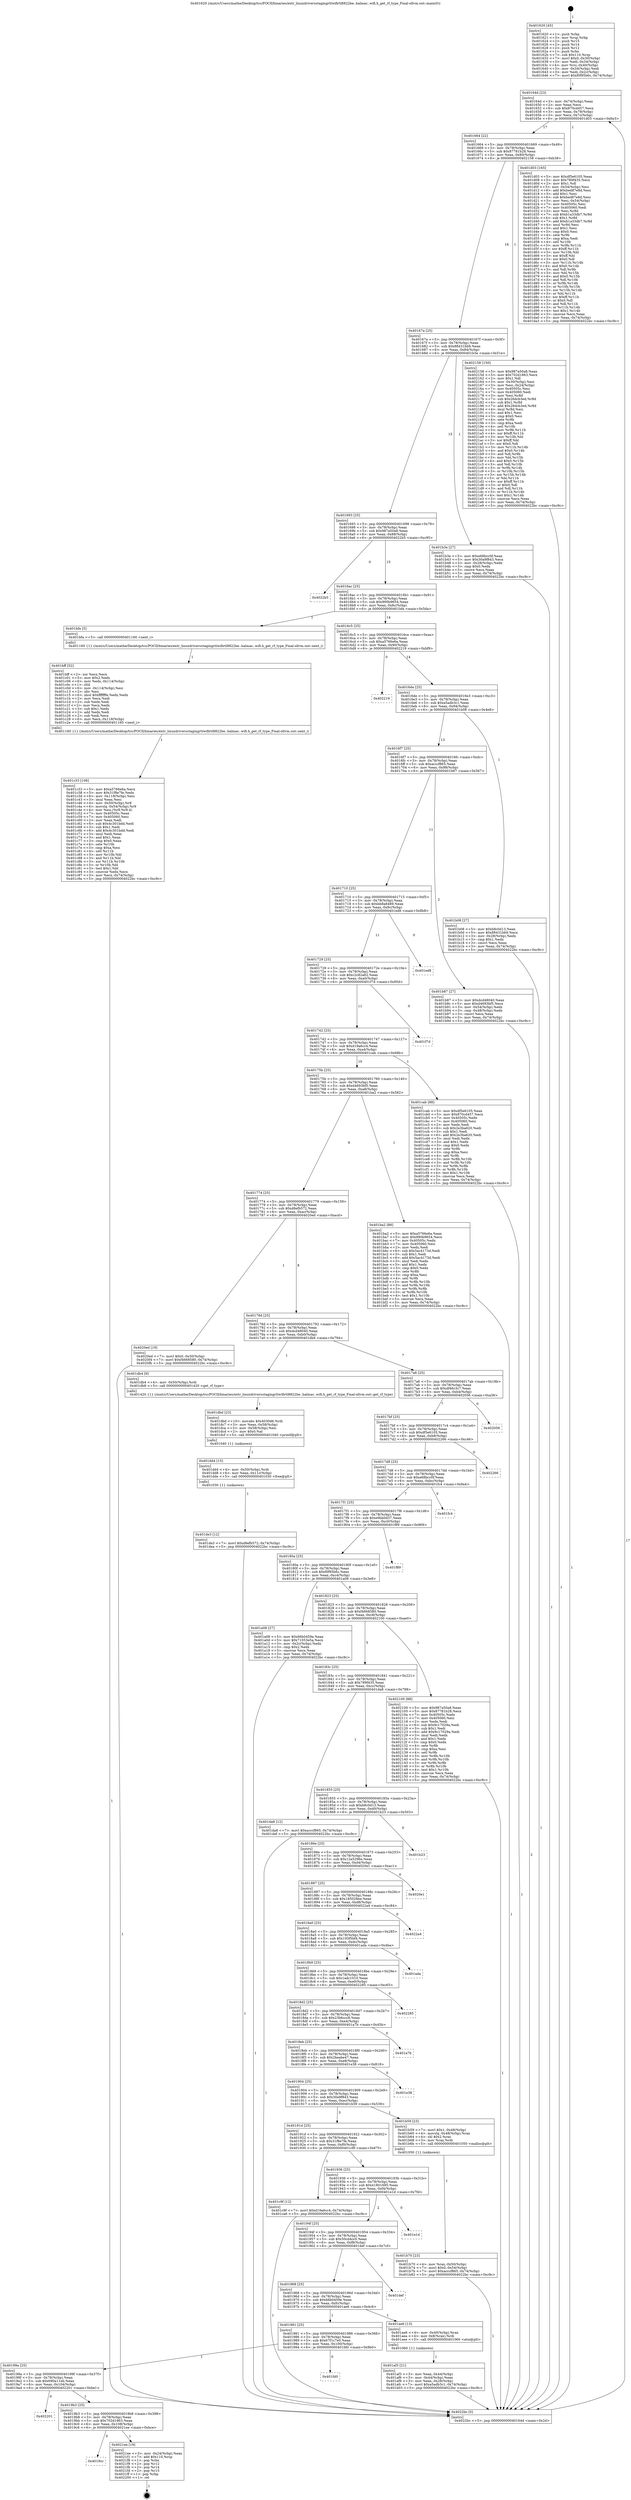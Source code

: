 digraph "0x401620" {
  label = "0x401620 (/mnt/c/Users/mathe/Desktop/tcc/POCII/binaries/extr_linuxdriversstagingrtlwifirtl8822be..halmac..wifi.h_get_rf_type_Final-ollvm.out::main(0))"
  labelloc = "t"
  node[shape=record]

  Entry [label="",width=0.3,height=0.3,shape=circle,fillcolor=black,style=filled]
  "0x40164d" [label="{
     0x40164d [23]\l
     | [instrs]\l
     &nbsp;&nbsp;0x40164d \<+3\>: mov -0x74(%rbp),%eax\l
     &nbsp;&nbsp;0x401650 \<+2\>: mov %eax,%ecx\l
     &nbsp;&nbsp;0x401652 \<+6\>: sub $0x870cd457,%ecx\l
     &nbsp;&nbsp;0x401658 \<+3\>: mov %eax,-0x78(%rbp)\l
     &nbsp;&nbsp;0x40165b \<+3\>: mov %ecx,-0x7c(%rbp)\l
     &nbsp;&nbsp;0x40165e \<+6\>: je 0000000000401d03 \<main+0x6e3\>\l
  }"]
  "0x401d03" [label="{
     0x401d03 [165]\l
     | [instrs]\l
     &nbsp;&nbsp;0x401d03 \<+5\>: mov $0xdf5e6105,%eax\l
     &nbsp;&nbsp;0x401d08 \<+5\>: mov $0x789f435,%ecx\l
     &nbsp;&nbsp;0x401d0d \<+2\>: mov $0x1,%dl\l
     &nbsp;&nbsp;0x401d0f \<+3\>: mov -0x54(%rbp),%esi\l
     &nbsp;&nbsp;0x401d12 \<+6\>: add $0xbed87e8d,%esi\l
     &nbsp;&nbsp;0x401d18 \<+3\>: add $0x1,%esi\l
     &nbsp;&nbsp;0x401d1b \<+6\>: sub $0xbed87e8d,%esi\l
     &nbsp;&nbsp;0x401d21 \<+3\>: mov %esi,-0x54(%rbp)\l
     &nbsp;&nbsp;0x401d24 \<+7\>: mov 0x40505c,%esi\l
     &nbsp;&nbsp;0x401d2b \<+7\>: mov 0x405060,%edi\l
     &nbsp;&nbsp;0x401d32 \<+3\>: mov %esi,%r8d\l
     &nbsp;&nbsp;0x401d35 \<+7\>: sub $0xb1a33db7,%r8d\l
     &nbsp;&nbsp;0x401d3c \<+4\>: sub $0x1,%r8d\l
     &nbsp;&nbsp;0x401d40 \<+7\>: add $0xb1a33db7,%r8d\l
     &nbsp;&nbsp;0x401d47 \<+4\>: imul %r8d,%esi\l
     &nbsp;&nbsp;0x401d4b \<+3\>: and $0x1,%esi\l
     &nbsp;&nbsp;0x401d4e \<+3\>: cmp $0x0,%esi\l
     &nbsp;&nbsp;0x401d51 \<+4\>: sete %r9b\l
     &nbsp;&nbsp;0x401d55 \<+3\>: cmp $0xa,%edi\l
     &nbsp;&nbsp;0x401d58 \<+4\>: setl %r10b\l
     &nbsp;&nbsp;0x401d5c \<+3\>: mov %r9b,%r11b\l
     &nbsp;&nbsp;0x401d5f \<+4\>: xor $0xff,%r11b\l
     &nbsp;&nbsp;0x401d63 \<+3\>: mov %r10b,%bl\l
     &nbsp;&nbsp;0x401d66 \<+3\>: xor $0xff,%bl\l
     &nbsp;&nbsp;0x401d69 \<+3\>: xor $0x0,%dl\l
     &nbsp;&nbsp;0x401d6c \<+3\>: mov %r11b,%r14b\l
     &nbsp;&nbsp;0x401d6f \<+4\>: and $0x0,%r14b\l
     &nbsp;&nbsp;0x401d73 \<+3\>: and %dl,%r9b\l
     &nbsp;&nbsp;0x401d76 \<+3\>: mov %bl,%r15b\l
     &nbsp;&nbsp;0x401d79 \<+4\>: and $0x0,%r15b\l
     &nbsp;&nbsp;0x401d7d \<+3\>: and %dl,%r10b\l
     &nbsp;&nbsp;0x401d80 \<+3\>: or %r9b,%r14b\l
     &nbsp;&nbsp;0x401d83 \<+3\>: or %r10b,%r15b\l
     &nbsp;&nbsp;0x401d86 \<+3\>: xor %r15b,%r14b\l
     &nbsp;&nbsp;0x401d89 \<+3\>: or %bl,%r11b\l
     &nbsp;&nbsp;0x401d8c \<+4\>: xor $0xff,%r11b\l
     &nbsp;&nbsp;0x401d90 \<+3\>: or $0x0,%dl\l
     &nbsp;&nbsp;0x401d93 \<+3\>: and %dl,%r11b\l
     &nbsp;&nbsp;0x401d96 \<+3\>: or %r11b,%r14b\l
     &nbsp;&nbsp;0x401d99 \<+4\>: test $0x1,%r14b\l
     &nbsp;&nbsp;0x401d9d \<+3\>: cmovne %ecx,%eax\l
     &nbsp;&nbsp;0x401da0 \<+3\>: mov %eax,-0x74(%rbp)\l
     &nbsp;&nbsp;0x401da3 \<+5\>: jmp 00000000004022bc \<main+0xc9c\>\l
  }"]
  "0x401664" [label="{
     0x401664 [22]\l
     | [instrs]\l
     &nbsp;&nbsp;0x401664 \<+5\>: jmp 0000000000401669 \<main+0x49\>\l
     &nbsp;&nbsp;0x401669 \<+3\>: mov -0x78(%rbp),%eax\l
     &nbsp;&nbsp;0x40166c \<+5\>: sub $0x87781b28,%eax\l
     &nbsp;&nbsp;0x401671 \<+3\>: mov %eax,-0x80(%rbp)\l
     &nbsp;&nbsp;0x401674 \<+6\>: je 0000000000402158 \<main+0xb38\>\l
  }"]
  Exit [label="",width=0.3,height=0.3,shape=circle,fillcolor=black,style=filled,peripheries=2]
  "0x402158" [label="{
     0x402158 [150]\l
     | [instrs]\l
     &nbsp;&nbsp;0x402158 \<+5\>: mov $0x987a50a8,%eax\l
     &nbsp;&nbsp;0x40215d \<+5\>: mov $0x702d1863,%ecx\l
     &nbsp;&nbsp;0x402162 \<+2\>: mov $0x1,%dl\l
     &nbsp;&nbsp;0x402164 \<+3\>: mov -0x30(%rbp),%esi\l
     &nbsp;&nbsp;0x402167 \<+3\>: mov %esi,-0x24(%rbp)\l
     &nbsp;&nbsp;0x40216a \<+7\>: mov 0x40505c,%esi\l
     &nbsp;&nbsp;0x402171 \<+7\>: mov 0x405060,%edi\l
     &nbsp;&nbsp;0x402178 \<+3\>: mov %esi,%r8d\l
     &nbsp;&nbsp;0x40217b \<+7\>: sub $0x26dcb3ed,%r8d\l
     &nbsp;&nbsp;0x402182 \<+4\>: sub $0x1,%r8d\l
     &nbsp;&nbsp;0x402186 \<+7\>: add $0x26dcb3ed,%r8d\l
     &nbsp;&nbsp;0x40218d \<+4\>: imul %r8d,%esi\l
     &nbsp;&nbsp;0x402191 \<+3\>: and $0x1,%esi\l
     &nbsp;&nbsp;0x402194 \<+3\>: cmp $0x0,%esi\l
     &nbsp;&nbsp;0x402197 \<+4\>: sete %r9b\l
     &nbsp;&nbsp;0x40219b \<+3\>: cmp $0xa,%edi\l
     &nbsp;&nbsp;0x40219e \<+4\>: setl %r10b\l
     &nbsp;&nbsp;0x4021a2 \<+3\>: mov %r9b,%r11b\l
     &nbsp;&nbsp;0x4021a5 \<+4\>: xor $0xff,%r11b\l
     &nbsp;&nbsp;0x4021a9 \<+3\>: mov %r10b,%bl\l
     &nbsp;&nbsp;0x4021ac \<+3\>: xor $0xff,%bl\l
     &nbsp;&nbsp;0x4021af \<+3\>: xor $0x0,%dl\l
     &nbsp;&nbsp;0x4021b2 \<+3\>: mov %r11b,%r14b\l
     &nbsp;&nbsp;0x4021b5 \<+4\>: and $0x0,%r14b\l
     &nbsp;&nbsp;0x4021b9 \<+3\>: and %dl,%r9b\l
     &nbsp;&nbsp;0x4021bc \<+3\>: mov %bl,%r15b\l
     &nbsp;&nbsp;0x4021bf \<+4\>: and $0x0,%r15b\l
     &nbsp;&nbsp;0x4021c3 \<+3\>: and %dl,%r10b\l
     &nbsp;&nbsp;0x4021c6 \<+3\>: or %r9b,%r14b\l
     &nbsp;&nbsp;0x4021c9 \<+3\>: or %r10b,%r15b\l
     &nbsp;&nbsp;0x4021cc \<+3\>: xor %r15b,%r14b\l
     &nbsp;&nbsp;0x4021cf \<+3\>: or %bl,%r11b\l
     &nbsp;&nbsp;0x4021d2 \<+4\>: xor $0xff,%r11b\l
     &nbsp;&nbsp;0x4021d6 \<+3\>: or $0x0,%dl\l
     &nbsp;&nbsp;0x4021d9 \<+3\>: and %dl,%r11b\l
     &nbsp;&nbsp;0x4021dc \<+3\>: or %r11b,%r14b\l
     &nbsp;&nbsp;0x4021df \<+4\>: test $0x1,%r14b\l
     &nbsp;&nbsp;0x4021e3 \<+3\>: cmovne %ecx,%eax\l
     &nbsp;&nbsp;0x4021e6 \<+3\>: mov %eax,-0x74(%rbp)\l
     &nbsp;&nbsp;0x4021e9 \<+5\>: jmp 00000000004022bc \<main+0xc9c\>\l
  }"]
  "0x40167a" [label="{
     0x40167a [25]\l
     | [instrs]\l
     &nbsp;&nbsp;0x40167a \<+5\>: jmp 000000000040167f \<main+0x5f\>\l
     &nbsp;&nbsp;0x40167f \<+3\>: mov -0x78(%rbp),%eax\l
     &nbsp;&nbsp;0x401682 \<+5\>: sub $0x88431bb9,%eax\l
     &nbsp;&nbsp;0x401687 \<+6\>: mov %eax,-0x84(%rbp)\l
     &nbsp;&nbsp;0x40168d \<+6\>: je 0000000000401b3e \<main+0x51e\>\l
  }"]
  "0x4019cc" [label="{
     0x4019cc\l
  }", style=dashed]
  "0x401b3e" [label="{
     0x401b3e [27]\l
     | [instrs]\l
     &nbsp;&nbsp;0x401b3e \<+5\>: mov $0xe68bcc0f,%eax\l
     &nbsp;&nbsp;0x401b43 \<+5\>: mov $0x30a9f843,%ecx\l
     &nbsp;&nbsp;0x401b48 \<+3\>: mov -0x28(%rbp),%edx\l
     &nbsp;&nbsp;0x401b4b \<+3\>: cmp $0x0,%edx\l
     &nbsp;&nbsp;0x401b4e \<+3\>: cmove %ecx,%eax\l
     &nbsp;&nbsp;0x401b51 \<+3\>: mov %eax,-0x74(%rbp)\l
     &nbsp;&nbsp;0x401b54 \<+5\>: jmp 00000000004022bc \<main+0xc9c\>\l
  }"]
  "0x401693" [label="{
     0x401693 [25]\l
     | [instrs]\l
     &nbsp;&nbsp;0x401693 \<+5\>: jmp 0000000000401698 \<main+0x78\>\l
     &nbsp;&nbsp;0x401698 \<+3\>: mov -0x78(%rbp),%eax\l
     &nbsp;&nbsp;0x40169b \<+5\>: sub $0x987a50a8,%eax\l
     &nbsp;&nbsp;0x4016a0 \<+6\>: mov %eax,-0x88(%rbp)\l
     &nbsp;&nbsp;0x4016a6 \<+6\>: je 00000000004022b5 \<main+0xc95\>\l
  }"]
  "0x4021ee" [label="{
     0x4021ee [19]\l
     | [instrs]\l
     &nbsp;&nbsp;0x4021ee \<+3\>: mov -0x24(%rbp),%eax\l
     &nbsp;&nbsp;0x4021f1 \<+7\>: add $0x110,%rsp\l
     &nbsp;&nbsp;0x4021f8 \<+1\>: pop %rbx\l
     &nbsp;&nbsp;0x4021f9 \<+2\>: pop %r12\l
     &nbsp;&nbsp;0x4021fb \<+2\>: pop %r14\l
     &nbsp;&nbsp;0x4021fd \<+2\>: pop %r15\l
     &nbsp;&nbsp;0x4021ff \<+1\>: pop %rbp\l
     &nbsp;&nbsp;0x402200 \<+1\>: ret\l
  }"]
  "0x4022b5" [label="{
     0x4022b5\l
  }", style=dashed]
  "0x4016ac" [label="{
     0x4016ac [25]\l
     | [instrs]\l
     &nbsp;&nbsp;0x4016ac \<+5\>: jmp 00000000004016b1 \<main+0x91\>\l
     &nbsp;&nbsp;0x4016b1 \<+3\>: mov -0x78(%rbp),%eax\l
     &nbsp;&nbsp;0x4016b4 \<+5\>: sub $0x990b9654,%eax\l
     &nbsp;&nbsp;0x4016b9 \<+6\>: mov %eax,-0x8c(%rbp)\l
     &nbsp;&nbsp;0x4016bf \<+6\>: je 0000000000401bfa \<main+0x5da\>\l
  }"]
  "0x4019b3" [label="{
     0x4019b3 [25]\l
     | [instrs]\l
     &nbsp;&nbsp;0x4019b3 \<+5\>: jmp 00000000004019b8 \<main+0x398\>\l
     &nbsp;&nbsp;0x4019b8 \<+3\>: mov -0x78(%rbp),%eax\l
     &nbsp;&nbsp;0x4019bb \<+5\>: sub $0x702d1863,%eax\l
     &nbsp;&nbsp;0x4019c0 \<+6\>: mov %eax,-0x108(%rbp)\l
     &nbsp;&nbsp;0x4019c6 \<+6\>: je 00000000004021ee \<main+0xbce\>\l
  }"]
  "0x401bfa" [label="{
     0x401bfa [5]\l
     | [instrs]\l
     &nbsp;&nbsp;0x401bfa \<+5\>: call 0000000000401160 \<next_i\>\l
     | [calls]\l
     &nbsp;&nbsp;0x401160 \{1\} (/mnt/c/Users/mathe/Desktop/tcc/POCII/binaries/extr_linuxdriversstagingrtlwifirtl8822be..halmac..wifi.h_get_rf_type_Final-ollvm.out::next_i)\l
  }"]
  "0x4016c5" [label="{
     0x4016c5 [25]\l
     | [instrs]\l
     &nbsp;&nbsp;0x4016c5 \<+5\>: jmp 00000000004016ca \<main+0xaa\>\l
     &nbsp;&nbsp;0x4016ca \<+3\>: mov -0x78(%rbp),%eax\l
     &nbsp;&nbsp;0x4016cd \<+5\>: sub $0xa5766e6a,%eax\l
     &nbsp;&nbsp;0x4016d2 \<+6\>: mov %eax,-0x90(%rbp)\l
     &nbsp;&nbsp;0x4016d8 \<+6\>: je 0000000000402219 \<main+0xbf9\>\l
  }"]
  "0x402201" [label="{
     0x402201\l
  }", style=dashed]
  "0x402219" [label="{
     0x402219\l
  }", style=dashed]
  "0x4016de" [label="{
     0x4016de [25]\l
     | [instrs]\l
     &nbsp;&nbsp;0x4016de \<+5\>: jmp 00000000004016e3 \<main+0xc3\>\l
     &nbsp;&nbsp;0x4016e3 \<+3\>: mov -0x78(%rbp),%eax\l
     &nbsp;&nbsp;0x4016e6 \<+5\>: sub $0xa5adb3c1,%eax\l
     &nbsp;&nbsp;0x4016eb \<+6\>: mov %eax,-0x94(%rbp)\l
     &nbsp;&nbsp;0x4016f1 \<+6\>: je 0000000000401b08 \<main+0x4e8\>\l
  }"]
  "0x40199a" [label="{
     0x40199a [25]\l
     | [instrs]\l
     &nbsp;&nbsp;0x40199a \<+5\>: jmp 000000000040199f \<main+0x37f\>\l
     &nbsp;&nbsp;0x40199f \<+3\>: mov -0x78(%rbp),%eax\l
     &nbsp;&nbsp;0x4019a2 \<+5\>: sub $0x690a11eb,%eax\l
     &nbsp;&nbsp;0x4019a7 \<+6\>: mov %eax,-0x104(%rbp)\l
     &nbsp;&nbsp;0x4019ad \<+6\>: je 0000000000402201 \<main+0xbe1\>\l
  }"]
  "0x401b08" [label="{
     0x401b08 [27]\l
     | [instrs]\l
     &nbsp;&nbsp;0x401b08 \<+5\>: mov $0xb8c0d13,%eax\l
     &nbsp;&nbsp;0x401b0d \<+5\>: mov $0x88431bb9,%ecx\l
     &nbsp;&nbsp;0x401b12 \<+3\>: mov -0x28(%rbp),%edx\l
     &nbsp;&nbsp;0x401b15 \<+3\>: cmp $0x1,%edx\l
     &nbsp;&nbsp;0x401b18 \<+3\>: cmovl %ecx,%eax\l
     &nbsp;&nbsp;0x401b1b \<+3\>: mov %eax,-0x74(%rbp)\l
     &nbsp;&nbsp;0x401b1e \<+5\>: jmp 00000000004022bc \<main+0xc9c\>\l
  }"]
  "0x4016f7" [label="{
     0x4016f7 [25]\l
     | [instrs]\l
     &nbsp;&nbsp;0x4016f7 \<+5\>: jmp 00000000004016fc \<main+0xdc\>\l
     &nbsp;&nbsp;0x4016fc \<+3\>: mov -0x78(%rbp),%eax\l
     &nbsp;&nbsp;0x4016ff \<+5\>: sub $0xacccf865,%eax\l
     &nbsp;&nbsp;0x401704 \<+6\>: mov %eax,-0x98(%rbp)\l
     &nbsp;&nbsp;0x40170a \<+6\>: je 0000000000401b87 \<main+0x567\>\l
  }"]
  "0x401fd0" [label="{
     0x401fd0\l
  }", style=dashed]
  "0x401b87" [label="{
     0x401b87 [27]\l
     | [instrs]\l
     &nbsp;&nbsp;0x401b87 \<+5\>: mov $0xdcd48040,%eax\l
     &nbsp;&nbsp;0x401b8c \<+5\>: mov $0xd4693bf5,%ecx\l
     &nbsp;&nbsp;0x401b91 \<+3\>: mov -0x54(%rbp),%edx\l
     &nbsp;&nbsp;0x401b94 \<+3\>: cmp -0x48(%rbp),%edx\l
     &nbsp;&nbsp;0x401b97 \<+3\>: cmovl %ecx,%eax\l
     &nbsp;&nbsp;0x401b9a \<+3\>: mov %eax,-0x74(%rbp)\l
     &nbsp;&nbsp;0x401b9d \<+5\>: jmp 00000000004022bc \<main+0xc9c\>\l
  }"]
  "0x401710" [label="{
     0x401710 [25]\l
     | [instrs]\l
     &nbsp;&nbsp;0x401710 \<+5\>: jmp 0000000000401715 \<main+0xf5\>\l
     &nbsp;&nbsp;0x401715 \<+3\>: mov -0x78(%rbp),%eax\l
     &nbsp;&nbsp;0x401718 \<+5\>: sub $0xbb8a8489,%eax\l
     &nbsp;&nbsp;0x40171d \<+6\>: mov %eax,-0x9c(%rbp)\l
     &nbsp;&nbsp;0x401723 \<+6\>: je 0000000000401ed8 \<main+0x8b8\>\l
  }"]
  "0x401de3" [label="{
     0x401de3 [12]\l
     | [instrs]\l
     &nbsp;&nbsp;0x401de3 \<+7\>: movl $0xd8efb572,-0x74(%rbp)\l
     &nbsp;&nbsp;0x401dea \<+5\>: jmp 00000000004022bc \<main+0xc9c\>\l
  }"]
  "0x401ed8" [label="{
     0x401ed8\l
  }", style=dashed]
  "0x401729" [label="{
     0x401729 [25]\l
     | [instrs]\l
     &nbsp;&nbsp;0x401729 \<+5\>: jmp 000000000040172e \<main+0x10e\>\l
     &nbsp;&nbsp;0x40172e \<+3\>: mov -0x78(%rbp),%eax\l
     &nbsp;&nbsp;0x401731 \<+5\>: sub $0xc2c82a62,%eax\l
     &nbsp;&nbsp;0x401736 \<+6\>: mov %eax,-0xa0(%rbp)\l
     &nbsp;&nbsp;0x40173c \<+6\>: je 0000000000401f7d \<main+0x95d\>\l
  }"]
  "0x401dd4" [label="{
     0x401dd4 [15]\l
     | [instrs]\l
     &nbsp;&nbsp;0x401dd4 \<+4\>: mov -0x50(%rbp),%rdi\l
     &nbsp;&nbsp;0x401dd8 \<+6\>: mov %eax,-0x11c(%rbp)\l
     &nbsp;&nbsp;0x401dde \<+5\>: call 0000000000401030 \<free@plt\>\l
     | [calls]\l
     &nbsp;&nbsp;0x401030 \{1\} (unknown)\l
  }"]
  "0x401f7d" [label="{
     0x401f7d\l
  }", style=dashed]
  "0x401742" [label="{
     0x401742 [25]\l
     | [instrs]\l
     &nbsp;&nbsp;0x401742 \<+5\>: jmp 0000000000401747 \<main+0x127\>\l
     &nbsp;&nbsp;0x401747 \<+3\>: mov -0x78(%rbp),%eax\l
     &nbsp;&nbsp;0x40174a \<+5\>: sub $0xd19a6cc4,%eax\l
     &nbsp;&nbsp;0x40174f \<+6\>: mov %eax,-0xa4(%rbp)\l
     &nbsp;&nbsp;0x401755 \<+6\>: je 0000000000401cab \<main+0x68b\>\l
  }"]
  "0x401dbd" [label="{
     0x401dbd [23]\l
     | [instrs]\l
     &nbsp;&nbsp;0x401dbd \<+10\>: movabs $0x4030d6,%rdi\l
     &nbsp;&nbsp;0x401dc7 \<+3\>: mov %eax,-0x58(%rbp)\l
     &nbsp;&nbsp;0x401dca \<+3\>: mov -0x58(%rbp),%esi\l
     &nbsp;&nbsp;0x401dcd \<+2\>: mov $0x0,%al\l
     &nbsp;&nbsp;0x401dcf \<+5\>: call 0000000000401040 \<printf@plt\>\l
     | [calls]\l
     &nbsp;&nbsp;0x401040 \{1\} (unknown)\l
  }"]
  "0x401cab" [label="{
     0x401cab [88]\l
     | [instrs]\l
     &nbsp;&nbsp;0x401cab \<+5\>: mov $0xdf5e6105,%eax\l
     &nbsp;&nbsp;0x401cb0 \<+5\>: mov $0x870cd457,%ecx\l
     &nbsp;&nbsp;0x401cb5 \<+7\>: mov 0x40505c,%edx\l
     &nbsp;&nbsp;0x401cbc \<+7\>: mov 0x405060,%esi\l
     &nbsp;&nbsp;0x401cc3 \<+2\>: mov %edx,%edi\l
     &nbsp;&nbsp;0x401cc5 \<+6\>: sub $0x2e3ba620,%edi\l
     &nbsp;&nbsp;0x401ccb \<+3\>: sub $0x1,%edi\l
     &nbsp;&nbsp;0x401cce \<+6\>: add $0x2e3ba620,%edi\l
     &nbsp;&nbsp;0x401cd4 \<+3\>: imul %edi,%edx\l
     &nbsp;&nbsp;0x401cd7 \<+3\>: and $0x1,%edx\l
     &nbsp;&nbsp;0x401cda \<+3\>: cmp $0x0,%edx\l
     &nbsp;&nbsp;0x401cdd \<+4\>: sete %r8b\l
     &nbsp;&nbsp;0x401ce1 \<+3\>: cmp $0xa,%esi\l
     &nbsp;&nbsp;0x401ce4 \<+4\>: setl %r9b\l
     &nbsp;&nbsp;0x401ce8 \<+3\>: mov %r8b,%r10b\l
     &nbsp;&nbsp;0x401ceb \<+3\>: and %r9b,%r10b\l
     &nbsp;&nbsp;0x401cee \<+3\>: xor %r9b,%r8b\l
     &nbsp;&nbsp;0x401cf1 \<+3\>: or %r8b,%r10b\l
     &nbsp;&nbsp;0x401cf4 \<+4\>: test $0x1,%r10b\l
     &nbsp;&nbsp;0x401cf8 \<+3\>: cmovne %ecx,%eax\l
     &nbsp;&nbsp;0x401cfb \<+3\>: mov %eax,-0x74(%rbp)\l
     &nbsp;&nbsp;0x401cfe \<+5\>: jmp 00000000004022bc \<main+0xc9c\>\l
  }"]
  "0x40175b" [label="{
     0x40175b [25]\l
     | [instrs]\l
     &nbsp;&nbsp;0x40175b \<+5\>: jmp 0000000000401760 \<main+0x140\>\l
     &nbsp;&nbsp;0x401760 \<+3\>: mov -0x78(%rbp),%eax\l
     &nbsp;&nbsp;0x401763 \<+5\>: sub $0xd4693bf5,%eax\l
     &nbsp;&nbsp;0x401768 \<+6\>: mov %eax,-0xa8(%rbp)\l
     &nbsp;&nbsp;0x40176e \<+6\>: je 0000000000401ba2 \<main+0x582\>\l
  }"]
  "0x401c33" [label="{
     0x401c33 [108]\l
     | [instrs]\l
     &nbsp;&nbsp;0x401c33 \<+5\>: mov $0xa5766e6a,%ecx\l
     &nbsp;&nbsp;0x401c38 \<+5\>: mov $0x31f8e7fe,%edx\l
     &nbsp;&nbsp;0x401c3d \<+6\>: mov -0x118(%rbp),%esi\l
     &nbsp;&nbsp;0x401c43 \<+3\>: imul %eax,%esi\l
     &nbsp;&nbsp;0x401c46 \<+4\>: mov -0x50(%rbp),%r8\l
     &nbsp;&nbsp;0x401c4a \<+4\>: movslq -0x54(%rbp),%r9\l
     &nbsp;&nbsp;0x401c4e \<+4\>: mov %esi,(%r8,%r9,4)\l
     &nbsp;&nbsp;0x401c52 \<+7\>: mov 0x40505c,%eax\l
     &nbsp;&nbsp;0x401c59 \<+7\>: mov 0x405060,%esi\l
     &nbsp;&nbsp;0x401c60 \<+2\>: mov %eax,%edi\l
     &nbsp;&nbsp;0x401c62 \<+6\>: sub $0x4c301bdd,%edi\l
     &nbsp;&nbsp;0x401c68 \<+3\>: sub $0x1,%edi\l
     &nbsp;&nbsp;0x401c6b \<+6\>: add $0x4c301bdd,%edi\l
     &nbsp;&nbsp;0x401c71 \<+3\>: imul %edi,%eax\l
     &nbsp;&nbsp;0x401c74 \<+3\>: and $0x1,%eax\l
     &nbsp;&nbsp;0x401c77 \<+3\>: cmp $0x0,%eax\l
     &nbsp;&nbsp;0x401c7a \<+4\>: sete %r10b\l
     &nbsp;&nbsp;0x401c7e \<+3\>: cmp $0xa,%esi\l
     &nbsp;&nbsp;0x401c81 \<+4\>: setl %r11b\l
     &nbsp;&nbsp;0x401c85 \<+3\>: mov %r10b,%bl\l
     &nbsp;&nbsp;0x401c88 \<+3\>: and %r11b,%bl\l
     &nbsp;&nbsp;0x401c8b \<+3\>: xor %r11b,%r10b\l
     &nbsp;&nbsp;0x401c8e \<+3\>: or %r10b,%bl\l
     &nbsp;&nbsp;0x401c91 \<+3\>: test $0x1,%bl\l
     &nbsp;&nbsp;0x401c94 \<+3\>: cmovne %edx,%ecx\l
     &nbsp;&nbsp;0x401c97 \<+3\>: mov %ecx,-0x74(%rbp)\l
     &nbsp;&nbsp;0x401c9a \<+5\>: jmp 00000000004022bc \<main+0xc9c\>\l
  }"]
  "0x401ba2" [label="{
     0x401ba2 [88]\l
     | [instrs]\l
     &nbsp;&nbsp;0x401ba2 \<+5\>: mov $0xa5766e6a,%eax\l
     &nbsp;&nbsp;0x401ba7 \<+5\>: mov $0x990b9654,%ecx\l
     &nbsp;&nbsp;0x401bac \<+7\>: mov 0x40505c,%edx\l
     &nbsp;&nbsp;0x401bb3 \<+7\>: mov 0x405060,%esi\l
     &nbsp;&nbsp;0x401bba \<+2\>: mov %edx,%edi\l
     &nbsp;&nbsp;0x401bbc \<+6\>: sub $0x5ac4173d,%edi\l
     &nbsp;&nbsp;0x401bc2 \<+3\>: sub $0x1,%edi\l
     &nbsp;&nbsp;0x401bc5 \<+6\>: add $0x5ac4173d,%edi\l
     &nbsp;&nbsp;0x401bcb \<+3\>: imul %edi,%edx\l
     &nbsp;&nbsp;0x401bce \<+3\>: and $0x1,%edx\l
     &nbsp;&nbsp;0x401bd1 \<+3\>: cmp $0x0,%edx\l
     &nbsp;&nbsp;0x401bd4 \<+4\>: sete %r8b\l
     &nbsp;&nbsp;0x401bd8 \<+3\>: cmp $0xa,%esi\l
     &nbsp;&nbsp;0x401bdb \<+4\>: setl %r9b\l
     &nbsp;&nbsp;0x401bdf \<+3\>: mov %r8b,%r10b\l
     &nbsp;&nbsp;0x401be2 \<+3\>: and %r9b,%r10b\l
     &nbsp;&nbsp;0x401be5 \<+3\>: xor %r9b,%r8b\l
     &nbsp;&nbsp;0x401be8 \<+3\>: or %r8b,%r10b\l
     &nbsp;&nbsp;0x401beb \<+4\>: test $0x1,%r10b\l
     &nbsp;&nbsp;0x401bef \<+3\>: cmovne %ecx,%eax\l
     &nbsp;&nbsp;0x401bf2 \<+3\>: mov %eax,-0x74(%rbp)\l
     &nbsp;&nbsp;0x401bf5 \<+5\>: jmp 00000000004022bc \<main+0xc9c\>\l
  }"]
  "0x401774" [label="{
     0x401774 [25]\l
     | [instrs]\l
     &nbsp;&nbsp;0x401774 \<+5\>: jmp 0000000000401779 \<main+0x159\>\l
     &nbsp;&nbsp;0x401779 \<+3\>: mov -0x78(%rbp),%eax\l
     &nbsp;&nbsp;0x40177c \<+5\>: sub $0xd8efb572,%eax\l
     &nbsp;&nbsp;0x401781 \<+6\>: mov %eax,-0xac(%rbp)\l
     &nbsp;&nbsp;0x401787 \<+6\>: je 00000000004020ed \<main+0xacd\>\l
  }"]
  "0x401bff" [label="{
     0x401bff [52]\l
     | [instrs]\l
     &nbsp;&nbsp;0x401bff \<+2\>: xor %ecx,%ecx\l
     &nbsp;&nbsp;0x401c01 \<+5\>: mov $0x2,%edx\l
     &nbsp;&nbsp;0x401c06 \<+6\>: mov %edx,-0x114(%rbp)\l
     &nbsp;&nbsp;0x401c0c \<+1\>: cltd\l
     &nbsp;&nbsp;0x401c0d \<+6\>: mov -0x114(%rbp),%esi\l
     &nbsp;&nbsp;0x401c13 \<+2\>: idiv %esi\l
     &nbsp;&nbsp;0x401c15 \<+6\>: imul $0xfffffffe,%edx,%edx\l
     &nbsp;&nbsp;0x401c1b \<+2\>: mov %ecx,%edi\l
     &nbsp;&nbsp;0x401c1d \<+2\>: sub %edx,%edi\l
     &nbsp;&nbsp;0x401c1f \<+2\>: mov %ecx,%edx\l
     &nbsp;&nbsp;0x401c21 \<+3\>: sub $0x1,%edx\l
     &nbsp;&nbsp;0x401c24 \<+2\>: add %edx,%edi\l
     &nbsp;&nbsp;0x401c26 \<+2\>: sub %edi,%ecx\l
     &nbsp;&nbsp;0x401c28 \<+6\>: mov %ecx,-0x118(%rbp)\l
     &nbsp;&nbsp;0x401c2e \<+5\>: call 0000000000401160 \<next_i\>\l
     | [calls]\l
     &nbsp;&nbsp;0x401160 \{1\} (/mnt/c/Users/mathe/Desktop/tcc/POCII/binaries/extr_linuxdriversstagingrtlwifirtl8822be..halmac..wifi.h_get_rf_type_Final-ollvm.out::next_i)\l
  }"]
  "0x4020ed" [label="{
     0x4020ed [19]\l
     | [instrs]\l
     &nbsp;&nbsp;0x4020ed \<+7\>: movl $0x0,-0x30(%rbp)\l
     &nbsp;&nbsp;0x4020f4 \<+7\>: movl $0xf4668580,-0x74(%rbp)\l
     &nbsp;&nbsp;0x4020fb \<+5\>: jmp 00000000004022bc \<main+0xc9c\>\l
  }"]
  "0x40178d" [label="{
     0x40178d [25]\l
     | [instrs]\l
     &nbsp;&nbsp;0x40178d \<+5\>: jmp 0000000000401792 \<main+0x172\>\l
     &nbsp;&nbsp;0x401792 \<+3\>: mov -0x78(%rbp),%eax\l
     &nbsp;&nbsp;0x401795 \<+5\>: sub $0xdcd48040,%eax\l
     &nbsp;&nbsp;0x40179a \<+6\>: mov %eax,-0xb0(%rbp)\l
     &nbsp;&nbsp;0x4017a0 \<+6\>: je 0000000000401db4 \<main+0x794\>\l
  }"]
  "0x401b70" [label="{
     0x401b70 [23]\l
     | [instrs]\l
     &nbsp;&nbsp;0x401b70 \<+4\>: mov %rax,-0x50(%rbp)\l
     &nbsp;&nbsp;0x401b74 \<+7\>: movl $0x0,-0x54(%rbp)\l
     &nbsp;&nbsp;0x401b7b \<+7\>: movl $0xacccf865,-0x74(%rbp)\l
     &nbsp;&nbsp;0x401b82 \<+5\>: jmp 00000000004022bc \<main+0xc9c\>\l
  }"]
  "0x401db4" [label="{
     0x401db4 [9]\l
     | [instrs]\l
     &nbsp;&nbsp;0x401db4 \<+4\>: mov -0x50(%rbp),%rdi\l
     &nbsp;&nbsp;0x401db8 \<+5\>: call 0000000000401420 \<get_rf_type\>\l
     | [calls]\l
     &nbsp;&nbsp;0x401420 \{1\} (/mnt/c/Users/mathe/Desktop/tcc/POCII/binaries/extr_linuxdriversstagingrtlwifirtl8822be..halmac..wifi.h_get_rf_type_Final-ollvm.out::get_rf_type)\l
  }"]
  "0x4017a6" [label="{
     0x4017a6 [25]\l
     | [instrs]\l
     &nbsp;&nbsp;0x4017a6 \<+5\>: jmp 00000000004017ab \<main+0x18b\>\l
     &nbsp;&nbsp;0x4017ab \<+3\>: mov -0x78(%rbp),%eax\l
     &nbsp;&nbsp;0x4017ae \<+5\>: sub $0xdf46c3c7,%eax\l
     &nbsp;&nbsp;0x4017b3 \<+6\>: mov %eax,-0xb4(%rbp)\l
     &nbsp;&nbsp;0x4017b9 \<+6\>: je 0000000000402056 \<main+0xa36\>\l
  }"]
  "0x401af3" [label="{
     0x401af3 [21]\l
     | [instrs]\l
     &nbsp;&nbsp;0x401af3 \<+3\>: mov %eax,-0x44(%rbp)\l
     &nbsp;&nbsp;0x401af6 \<+3\>: mov -0x44(%rbp),%eax\l
     &nbsp;&nbsp;0x401af9 \<+3\>: mov %eax,-0x28(%rbp)\l
     &nbsp;&nbsp;0x401afc \<+7\>: movl $0xa5adb3c1,-0x74(%rbp)\l
     &nbsp;&nbsp;0x401b03 \<+5\>: jmp 00000000004022bc \<main+0xc9c\>\l
  }"]
  "0x402056" [label="{
     0x402056\l
  }", style=dashed]
  "0x4017bf" [label="{
     0x4017bf [25]\l
     | [instrs]\l
     &nbsp;&nbsp;0x4017bf \<+5\>: jmp 00000000004017c4 \<main+0x1a4\>\l
     &nbsp;&nbsp;0x4017c4 \<+3\>: mov -0x78(%rbp),%eax\l
     &nbsp;&nbsp;0x4017c7 \<+5\>: sub $0xdf5e6105,%eax\l
     &nbsp;&nbsp;0x4017cc \<+6\>: mov %eax,-0xb8(%rbp)\l
     &nbsp;&nbsp;0x4017d2 \<+6\>: je 0000000000402266 \<main+0xc46\>\l
  }"]
  "0x401981" [label="{
     0x401981 [25]\l
     | [instrs]\l
     &nbsp;&nbsp;0x401981 \<+5\>: jmp 0000000000401986 \<main+0x366\>\l
     &nbsp;&nbsp;0x401986 \<+3\>: mov -0x78(%rbp),%eax\l
     &nbsp;&nbsp;0x401989 \<+5\>: sub $0x67f1c7e0,%eax\l
     &nbsp;&nbsp;0x40198e \<+6\>: mov %eax,-0x100(%rbp)\l
     &nbsp;&nbsp;0x401994 \<+6\>: je 0000000000401fd0 \<main+0x9b0\>\l
  }"]
  "0x402266" [label="{
     0x402266\l
  }", style=dashed]
  "0x4017d8" [label="{
     0x4017d8 [25]\l
     | [instrs]\l
     &nbsp;&nbsp;0x4017d8 \<+5\>: jmp 00000000004017dd \<main+0x1bd\>\l
     &nbsp;&nbsp;0x4017dd \<+3\>: mov -0x78(%rbp),%eax\l
     &nbsp;&nbsp;0x4017e0 \<+5\>: sub $0xe68bcc0f,%eax\l
     &nbsp;&nbsp;0x4017e5 \<+6\>: mov %eax,-0xbc(%rbp)\l
     &nbsp;&nbsp;0x4017eb \<+6\>: je 0000000000401fc4 \<main+0x9a4\>\l
  }"]
  "0x401ae6" [label="{
     0x401ae6 [13]\l
     | [instrs]\l
     &nbsp;&nbsp;0x401ae6 \<+4\>: mov -0x40(%rbp),%rax\l
     &nbsp;&nbsp;0x401aea \<+4\>: mov 0x8(%rax),%rdi\l
     &nbsp;&nbsp;0x401aee \<+5\>: call 0000000000401060 \<atoi@plt\>\l
     | [calls]\l
     &nbsp;&nbsp;0x401060 \{1\} (unknown)\l
  }"]
  "0x401fc4" [label="{
     0x401fc4\l
  }", style=dashed]
  "0x4017f1" [label="{
     0x4017f1 [25]\l
     | [instrs]\l
     &nbsp;&nbsp;0x4017f1 \<+5\>: jmp 00000000004017f6 \<main+0x1d6\>\l
     &nbsp;&nbsp;0x4017f6 \<+3\>: mov -0x78(%rbp),%eax\l
     &nbsp;&nbsp;0x4017f9 \<+5\>: sub $0xe9bb0d37,%eax\l
     &nbsp;&nbsp;0x4017fe \<+6\>: mov %eax,-0xc0(%rbp)\l
     &nbsp;&nbsp;0x401804 \<+6\>: je 0000000000401f89 \<main+0x969\>\l
  }"]
  "0x401968" [label="{
     0x401968 [25]\l
     | [instrs]\l
     &nbsp;&nbsp;0x401968 \<+5\>: jmp 000000000040196d \<main+0x34d\>\l
     &nbsp;&nbsp;0x40196d \<+3\>: mov -0x78(%rbp),%eax\l
     &nbsp;&nbsp;0x401970 \<+5\>: sub $0x66b0459e,%eax\l
     &nbsp;&nbsp;0x401975 \<+6\>: mov %eax,-0xfc(%rbp)\l
     &nbsp;&nbsp;0x40197b \<+6\>: je 0000000000401ae6 \<main+0x4c6\>\l
  }"]
  "0x401f89" [label="{
     0x401f89\l
  }", style=dashed]
  "0x40180a" [label="{
     0x40180a [25]\l
     | [instrs]\l
     &nbsp;&nbsp;0x40180a \<+5\>: jmp 000000000040180f \<main+0x1ef\>\l
     &nbsp;&nbsp;0x40180f \<+3\>: mov -0x78(%rbp),%eax\l
     &nbsp;&nbsp;0x401812 \<+5\>: sub $0xf0f95b6c,%eax\l
     &nbsp;&nbsp;0x401817 \<+6\>: mov %eax,-0xc4(%rbp)\l
     &nbsp;&nbsp;0x40181d \<+6\>: je 0000000000401a08 \<main+0x3e8\>\l
  }"]
  "0x401def" [label="{
     0x401def\l
  }", style=dashed]
  "0x401a08" [label="{
     0x401a08 [27]\l
     | [instrs]\l
     &nbsp;&nbsp;0x401a08 \<+5\>: mov $0x66b0459e,%eax\l
     &nbsp;&nbsp;0x401a0d \<+5\>: mov $0x71053e5a,%ecx\l
     &nbsp;&nbsp;0x401a12 \<+3\>: mov -0x2c(%rbp),%edx\l
     &nbsp;&nbsp;0x401a15 \<+3\>: cmp $0x2,%edx\l
     &nbsp;&nbsp;0x401a18 \<+3\>: cmovne %ecx,%eax\l
     &nbsp;&nbsp;0x401a1b \<+3\>: mov %eax,-0x74(%rbp)\l
     &nbsp;&nbsp;0x401a1e \<+5\>: jmp 00000000004022bc \<main+0xc9c\>\l
  }"]
  "0x401823" [label="{
     0x401823 [25]\l
     | [instrs]\l
     &nbsp;&nbsp;0x401823 \<+5\>: jmp 0000000000401828 \<main+0x208\>\l
     &nbsp;&nbsp;0x401828 \<+3\>: mov -0x78(%rbp),%eax\l
     &nbsp;&nbsp;0x40182b \<+5\>: sub $0xf4668580,%eax\l
     &nbsp;&nbsp;0x401830 \<+6\>: mov %eax,-0xc8(%rbp)\l
     &nbsp;&nbsp;0x401836 \<+6\>: je 0000000000402100 \<main+0xae0\>\l
  }"]
  "0x4022bc" [label="{
     0x4022bc [5]\l
     | [instrs]\l
     &nbsp;&nbsp;0x4022bc \<+5\>: jmp 000000000040164d \<main+0x2d\>\l
  }"]
  "0x401620" [label="{
     0x401620 [45]\l
     | [instrs]\l
     &nbsp;&nbsp;0x401620 \<+1\>: push %rbp\l
     &nbsp;&nbsp;0x401621 \<+3\>: mov %rsp,%rbp\l
     &nbsp;&nbsp;0x401624 \<+2\>: push %r15\l
     &nbsp;&nbsp;0x401626 \<+2\>: push %r14\l
     &nbsp;&nbsp;0x401628 \<+2\>: push %r12\l
     &nbsp;&nbsp;0x40162a \<+1\>: push %rbx\l
     &nbsp;&nbsp;0x40162b \<+7\>: sub $0x110,%rsp\l
     &nbsp;&nbsp;0x401632 \<+7\>: movl $0x0,-0x30(%rbp)\l
     &nbsp;&nbsp;0x401639 \<+3\>: mov %edi,-0x34(%rbp)\l
     &nbsp;&nbsp;0x40163c \<+4\>: mov %rsi,-0x40(%rbp)\l
     &nbsp;&nbsp;0x401640 \<+3\>: mov -0x34(%rbp),%edi\l
     &nbsp;&nbsp;0x401643 \<+3\>: mov %edi,-0x2c(%rbp)\l
     &nbsp;&nbsp;0x401646 \<+7\>: movl $0xf0f95b6c,-0x74(%rbp)\l
  }"]
  "0x40194f" [label="{
     0x40194f [25]\l
     | [instrs]\l
     &nbsp;&nbsp;0x40194f \<+5\>: jmp 0000000000401954 \<main+0x334\>\l
     &nbsp;&nbsp;0x401954 \<+3\>: mov -0x78(%rbp),%eax\l
     &nbsp;&nbsp;0x401957 \<+5\>: sub $0x50cd4cc0,%eax\l
     &nbsp;&nbsp;0x40195c \<+6\>: mov %eax,-0xf8(%rbp)\l
     &nbsp;&nbsp;0x401962 \<+6\>: je 0000000000401def \<main+0x7cf\>\l
  }"]
  "0x402100" [label="{
     0x402100 [88]\l
     | [instrs]\l
     &nbsp;&nbsp;0x402100 \<+5\>: mov $0x987a50a8,%eax\l
     &nbsp;&nbsp;0x402105 \<+5\>: mov $0x87781b28,%ecx\l
     &nbsp;&nbsp;0x40210a \<+7\>: mov 0x40505c,%edx\l
     &nbsp;&nbsp;0x402111 \<+7\>: mov 0x405060,%esi\l
     &nbsp;&nbsp;0x402118 \<+2\>: mov %edx,%edi\l
     &nbsp;&nbsp;0x40211a \<+6\>: sub $0x9c17029a,%edi\l
     &nbsp;&nbsp;0x402120 \<+3\>: sub $0x1,%edi\l
     &nbsp;&nbsp;0x402123 \<+6\>: add $0x9c17029a,%edi\l
     &nbsp;&nbsp;0x402129 \<+3\>: imul %edi,%edx\l
     &nbsp;&nbsp;0x40212c \<+3\>: and $0x1,%edx\l
     &nbsp;&nbsp;0x40212f \<+3\>: cmp $0x0,%edx\l
     &nbsp;&nbsp;0x402132 \<+4\>: sete %r8b\l
     &nbsp;&nbsp;0x402136 \<+3\>: cmp $0xa,%esi\l
     &nbsp;&nbsp;0x402139 \<+4\>: setl %r9b\l
     &nbsp;&nbsp;0x40213d \<+3\>: mov %r8b,%r10b\l
     &nbsp;&nbsp;0x402140 \<+3\>: and %r9b,%r10b\l
     &nbsp;&nbsp;0x402143 \<+3\>: xor %r9b,%r8b\l
     &nbsp;&nbsp;0x402146 \<+3\>: or %r8b,%r10b\l
     &nbsp;&nbsp;0x402149 \<+4\>: test $0x1,%r10b\l
     &nbsp;&nbsp;0x40214d \<+3\>: cmovne %ecx,%eax\l
     &nbsp;&nbsp;0x402150 \<+3\>: mov %eax,-0x74(%rbp)\l
     &nbsp;&nbsp;0x402153 \<+5\>: jmp 00000000004022bc \<main+0xc9c\>\l
  }"]
  "0x40183c" [label="{
     0x40183c [25]\l
     | [instrs]\l
     &nbsp;&nbsp;0x40183c \<+5\>: jmp 0000000000401841 \<main+0x221\>\l
     &nbsp;&nbsp;0x401841 \<+3\>: mov -0x78(%rbp),%eax\l
     &nbsp;&nbsp;0x401844 \<+5\>: sub $0x789f435,%eax\l
     &nbsp;&nbsp;0x401849 \<+6\>: mov %eax,-0xcc(%rbp)\l
     &nbsp;&nbsp;0x40184f \<+6\>: je 0000000000401da8 \<main+0x788\>\l
  }"]
  "0x401e1d" [label="{
     0x401e1d\l
  }", style=dashed]
  "0x401da8" [label="{
     0x401da8 [12]\l
     | [instrs]\l
     &nbsp;&nbsp;0x401da8 \<+7\>: movl $0xacccf865,-0x74(%rbp)\l
     &nbsp;&nbsp;0x401daf \<+5\>: jmp 00000000004022bc \<main+0xc9c\>\l
  }"]
  "0x401855" [label="{
     0x401855 [25]\l
     | [instrs]\l
     &nbsp;&nbsp;0x401855 \<+5\>: jmp 000000000040185a \<main+0x23a\>\l
     &nbsp;&nbsp;0x40185a \<+3\>: mov -0x78(%rbp),%eax\l
     &nbsp;&nbsp;0x40185d \<+5\>: sub $0xb8c0d13,%eax\l
     &nbsp;&nbsp;0x401862 \<+6\>: mov %eax,-0xd0(%rbp)\l
     &nbsp;&nbsp;0x401868 \<+6\>: je 0000000000401b23 \<main+0x503\>\l
  }"]
  "0x401936" [label="{
     0x401936 [25]\l
     | [instrs]\l
     &nbsp;&nbsp;0x401936 \<+5\>: jmp 000000000040193b \<main+0x31b\>\l
     &nbsp;&nbsp;0x40193b \<+3\>: mov -0x78(%rbp),%eax\l
     &nbsp;&nbsp;0x40193e \<+5\>: sub $0x41801695,%eax\l
     &nbsp;&nbsp;0x401943 \<+6\>: mov %eax,-0xf4(%rbp)\l
     &nbsp;&nbsp;0x401949 \<+6\>: je 0000000000401e1d \<main+0x7fd\>\l
  }"]
  "0x401b23" [label="{
     0x401b23\l
  }", style=dashed]
  "0x40186e" [label="{
     0x40186e [25]\l
     | [instrs]\l
     &nbsp;&nbsp;0x40186e \<+5\>: jmp 0000000000401873 \<main+0x253\>\l
     &nbsp;&nbsp;0x401873 \<+3\>: mov -0x78(%rbp),%eax\l
     &nbsp;&nbsp;0x401876 \<+5\>: sub $0x12a5296e,%eax\l
     &nbsp;&nbsp;0x40187b \<+6\>: mov %eax,-0xd4(%rbp)\l
     &nbsp;&nbsp;0x401881 \<+6\>: je 00000000004020e1 \<main+0xac1\>\l
  }"]
  "0x401c9f" [label="{
     0x401c9f [12]\l
     | [instrs]\l
     &nbsp;&nbsp;0x401c9f \<+7\>: movl $0xd19a6cc4,-0x74(%rbp)\l
     &nbsp;&nbsp;0x401ca6 \<+5\>: jmp 00000000004022bc \<main+0xc9c\>\l
  }"]
  "0x4020e1" [label="{
     0x4020e1\l
  }", style=dashed]
  "0x401887" [label="{
     0x401887 [25]\l
     | [instrs]\l
     &nbsp;&nbsp;0x401887 \<+5\>: jmp 000000000040188c \<main+0x26c\>\l
     &nbsp;&nbsp;0x40188c \<+3\>: mov -0x78(%rbp),%eax\l
     &nbsp;&nbsp;0x40188f \<+5\>: sub $0x185028ee,%eax\l
     &nbsp;&nbsp;0x401894 \<+6\>: mov %eax,-0xd8(%rbp)\l
     &nbsp;&nbsp;0x40189a \<+6\>: je 00000000004022a4 \<main+0xc84\>\l
  }"]
  "0x40191d" [label="{
     0x40191d [25]\l
     | [instrs]\l
     &nbsp;&nbsp;0x40191d \<+5\>: jmp 0000000000401922 \<main+0x302\>\l
     &nbsp;&nbsp;0x401922 \<+3\>: mov -0x78(%rbp),%eax\l
     &nbsp;&nbsp;0x401925 \<+5\>: sub $0x31f8e7fe,%eax\l
     &nbsp;&nbsp;0x40192a \<+6\>: mov %eax,-0xf0(%rbp)\l
     &nbsp;&nbsp;0x401930 \<+6\>: je 0000000000401c9f \<main+0x67f\>\l
  }"]
  "0x4022a4" [label="{
     0x4022a4\l
  }", style=dashed]
  "0x4018a0" [label="{
     0x4018a0 [25]\l
     | [instrs]\l
     &nbsp;&nbsp;0x4018a0 \<+5\>: jmp 00000000004018a5 \<main+0x285\>\l
     &nbsp;&nbsp;0x4018a5 \<+3\>: mov -0x78(%rbp),%eax\l
     &nbsp;&nbsp;0x4018a8 \<+5\>: sub $0x193f5bf4,%eax\l
     &nbsp;&nbsp;0x4018ad \<+6\>: mov %eax,-0xdc(%rbp)\l
     &nbsp;&nbsp;0x4018b3 \<+6\>: je 0000000000401ada \<main+0x4ba\>\l
  }"]
  "0x401b59" [label="{
     0x401b59 [23]\l
     | [instrs]\l
     &nbsp;&nbsp;0x401b59 \<+7\>: movl $0x1,-0x48(%rbp)\l
     &nbsp;&nbsp;0x401b60 \<+4\>: movslq -0x48(%rbp),%rax\l
     &nbsp;&nbsp;0x401b64 \<+4\>: shl $0x2,%rax\l
     &nbsp;&nbsp;0x401b68 \<+3\>: mov %rax,%rdi\l
     &nbsp;&nbsp;0x401b6b \<+5\>: call 0000000000401050 \<malloc@plt\>\l
     | [calls]\l
     &nbsp;&nbsp;0x401050 \{1\} (unknown)\l
  }"]
  "0x401ada" [label="{
     0x401ada\l
  }", style=dashed]
  "0x4018b9" [label="{
     0x4018b9 [25]\l
     | [instrs]\l
     &nbsp;&nbsp;0x4018b9 \<+5\>: jmp 00000000004018be \<main+0x29e\>\l
     &nbsp;&nbsp;0x4018be \<+3\>: mov -0x78(%rbp),%eax\l
     &nbsp;&nbsp;0x4018c1 \<+5\>: sub $0x1adc1010,%eax\l
     &nbsp;&nbsp;0x4018c6 \<+6\>: mov %eax,-0xe0(%rbp)\l
     &nbsp;&nbsp;0x4018cc \<+6\>: je 0000000000402285 \<main+0xc65\>\l
  }"]
  "0x401904" [label="{
     0x401904 [25]\l
     | [instrs]\l
     &nbsp;&nbsp;0x401904 \<+5\>: jmp 0000000000401909 \<main+0x2e9\>\l
     &nbsp;&nbsp;0x401909 \<+3\>: mov -0x78(%rbp),%eax\l
     &nbsp;&nbsp;0x40190c \<+5\>: sub $0x30a9f843,%eax\l
     &nbsp;&nbsp;0x401911 \<+6\>: mov %eax,-0xec(%rbp)\l
     &nbsp;&nbsp;0x401917 \<+6\>: je 0000000000401b59 \<main+0x539\>\l
  }"]
  "0x402285" [label="{
     0x402285\l
  }", style=dashed]
  "0x4018d2" [label="{
     0x4018d2 [25]\l
     | [instrs]\l
     &nbsp;&nbsp;0x4018d2 \<+5\>: jmp 00000000004018d7 \<main+0x2b7\>\l
     &nbsp;&nbsp;0x4018d7 \<+3\>: mov -0x78(%rbp),%eax\l
     &nbsp;&nbsp;0x4018da \<+5\>: sub $0x23b6ccc8,%eax\l
     &nbsp;&nbsp;0x4018df \<+6\>: mov %eax,-0xe4(%rbp)\l
     &nbsp;&nbsp;0x4018e5 \<+6\>: je 0000000000401a7b \<main+0x45b\>\l
  }"]
  "0x401e38" [label="{
     0x401e38\l
  }", style=dashed]
  "0x401a7b" [label="{
     0x401a7b\l
  }", style=dashed]
  "0x4018eb" [label="{
     0x4018eb [25]\l
     | [instrs]\l
     &nbsp;&nbsp;0x4018eb \<+5\>: jmp 00000000004018f0 \<main+0x2d0\>\l
     &nbsp;&nbsp;0x4018f0 \<+3\>: mov -0x78(%rbp),%eax\l
     &nbsp;&nbsp;0x4018f3 \<+5\>: sub $0x2beabe47,%eax\l
     &nbsp;&nbsp;0x4018f8 \<+6\>: mov %eax,-0xe8(%rbp)\l
     &nbsp;&nbsp;0x4018fe \<+6\>: je 0000000000401e38 \<main+0x818\>\l
  }"]
  Entry -> "0x401620" [label=" 1"]
  "0x40164d" -> "0x401d03" [label=" 1"]
  "0x40164d" -> "0x401664" [label=" 17"]
  "0x4021ee" -> Exit [label=" 1"]
  "0x401664" -> "0x402158" [label=" 1"]
  "0x401664" -> "0x40167a" [label=" 16"]
  "0x4019b3" -> "0x4019cc" [label=" 0"]
  "0x40167a" -> "0x401b3e" [label=" 1"]
  "0x40167a" -> "0x401693" [label=" 15"]
  "0x4019b3" -> "0x4021ee" [label=" 1"]
  "0x401693" -> "0x4022b5" [label=" 0"]
  "0x401693" -> "0x4016ac" [label=" 15"]
  "0x40199a" -> "0x4019b3" [label=" 1"]
  "0x4016ac" -> "0x401bfa" [label=" 1"]
  "0x4016ac" -> "0x4016c5" [label=" 14"]
  "0x40199a" -> "0x402201" [label=" 0"]
  "0x4016c5" -> "0x402219" [label=" 0"]
  "0x4016c5" -> "0x4016de" [label=" 14"]
  "0x401981" -> "0x40199a" [label=" 1"]
  "0x4016de" -> "0x401b08" [label=" 1"]
  "0x4016de" -> "0x4016f7" [label=" 13"]
  "0x401981" -> "0x401fd0" [label=" 0"]
  "0x4016f7" -> "0x401b87" [label=" 2"]
  "0x4016f7" -> "0x401710" [label=" 11"]
  "0x402158" -> "0x4022bc" [label=" 1"]
  "0x401710" -> "0x401ed8" [label=" 0"]
  "0x401710" -> "0x401729" [label=" 11"]
  "0x402100" -> "0x4022bc" [label=" 1"]
  "0x401729" -> "0x401f7d" [label=" 0"]
  "0x401729" -> "0x401742" [label=" 11"]
  "0x4020ed" -> "0x4022bc" [label=" 1"]
  "0x401742" -> "0x401cab" [label=" 1"]
  "0x401742" -> "0x40175b" [label=" 10"]
  "0x401de3" -> "0x4022bc" [label=" 1"]
  "0x40175b" -> "0x401ba2" [label=" 1"]
  "0x40175b" -> "0x401774" [label=" 9"]
  "0x401dd4" -> "0x401de3" [label=" 1"]
  "0x401774" -> "0x4020ed" [label=" 1"]
  "0x401774" -> "0x40178d" [label=" 8"]
  "0x401dbd" -> "0x401dd4" [label=" 1"]
  "0x40178d" -> "0x401db4" [label=" 1"]
  "0x40178d" -> "0x4017a6" [label=" 7"]
  "0x401db4" -> "0x401dbd" [label=" 1"]
  "0x4017a6" -> "0x402056" [label=" 0"]
  "0x4017a6" -> "0x4017bf" [label=" 7"]
  "0x401da8" -> "0x4022bc" [label=" 1"]
  "0x4017bf" -> "0x402266" [label=" 0"]
  "0x4017bf" -> "0x4017d8" [label=" 7"]
  "0x401d03" -> "0x4022bc" [label=" 1"]
  "0x4017d8" -> "0x401fc4" [label=" 0"]
  "0x4017d8" -> "0x4017f1" [label=" 7"]
  "0x401cab" -> "0x4022bc" [label=" 1"]
  "0x4017f1" -> "0x401f89" [label=" 0"]
  "0x4017f1" -> "0x40180a" [label=" 7"]
  "0x401c33" -> "0x4022bc" [label=" 1"]
  "0x40180a" -> "0x401a08" [label=" 1"]
  "0x40180a" -> "0x401823" [label=" 6"]
  "0x401a08" -> "0x4022bc" [label=" 1"]
  "0x401620" -> "0x40164d" [label=" 1"]
  "0x4022bc" -> "0x40164d" [label=" 17"]
  "0x401bff" -> "0x401c33" [label=" 1"]
  "0x401823" -> "0x402100" [label=" 1"]
  "0x401823" -> "0x40183c" [label=" 5"]
  "0x401ba2" -> "0x4022bc" [label=" 1"]
  "0x40183c" -> "0x401da8" [label=" 1"]
  "0x40183c" -> "0x401855" [label=" 4"]
  "0x401b87" -> "0x4022bc" [label=" 2"]
  "0x401855" -> "0x401b23" [label=" 0"]
  "0x401855" -> "0x40186e" [label=" 4"]
  "0x401b59" -> "0x401b70" [label=" 1"]
  "0x40186e" -> "0x4020e1" [label=" 0"]
  "0x40186e" -> "0x401887" [label=" 4"]
  "0x401b3e" -> "0x4022bc" [label=" 1"]
  "0x401887" -> "0x4022a4" [label=" 0"]
  "0x401887" -> "0x4018a0" [label=" 4"]
  "0x401af3" -> "0x4022bc" [label=" 1"]
  "0x4018a0" -> "0x401ada" [label=" 0"]
  "0x4018a0" -> "0x4018b9" [label=" 4"]
  "0x401ae6" -> "0x401af3" [label=" 1"]
  "0x4018b9" -> "0x402285" [label=" 0"]
  "0x4018b9" -> "0x4018d2" [label=" 4"]
  "0x401968" -> "0x401ae6" [label=" 1"]
  "0x4018d2" -> "0x401a7b" [label=" 0"]
  "0x4018d2" -> "0x4018eb" [label=" 4"]
  "0x401c9f" -> "0x4022bc" [label=" 1"]
  "0x4018eb" -> "0x401e38" [label=" 0"]
  "0x4018eb" -> "0x401904" [label=" 4"]
  "0x401968" -> "0x401981" [label=" 1"]
  "0x401904" -> "0x401b59" [label=" 1"]
  "0x401904" -> "0x40191d" [label=" 3"]
  "0x401b08" -> "0x4022bc" [label=" 1"]
  "0x40191d" -> "0x401c9f" [label=" 1"]
  "0x40191d" -> "0x401936" [label=" 2"]
  "0x401b70" -> "0x4022bc" [label=" 1"]
  "0x401936" -> "0x401e1d" [label=" 0"]
  "0x401936" -> "0x40194f" [label=" 2"]
  "0x401bfa" -> "0x401bff" [label=" 1"]
  "0x40194f" -> "0x401def" [label=" 0"]
  "0x40194f" -> "0x401968" [label=" 2"]
}
